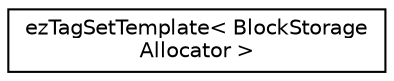 digraph "Graphical Class Hierarchy"
{
 // LATEX_PDF_SIZE
  edge [fontname="Helvetica",fontsize="10",labelfontname="Helvetica",labelfontsize="10"];
  node [fontname="Helvetica",fontsize="10",shape=record];
  rankdir="LR";
  Node0 [label="ezTagSetTemplate\< BlockStorage\lAllocator \>",height=0.2,width=0.4,color="black", fillcolor="white", style="filled",URL="$df/d2d/classez_tag_set_template.htm",tooltip="A dynamic collection of tags featuring fast lookups."];
}
